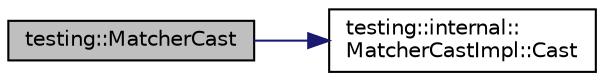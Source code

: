digraph "testing::MatcherCast"
{
  edge [fontname="Helvetica",fontsize="10",labelfontname="Helvetica",labelfontsize="10"];
  node [fontname="Helvetica",fontsize="10",shape=record];
  rankdir="LR";
  Node1172 [label="testing::MatcherCast",height=0.2,width=0.4,color="black", fillcolor="grey75", style="filled", fontcolor="black"];
  Node1172 -> Node1173 [color="midnightblue",fontsize="10",style="solid",fontname="Helvetica"];
  Node1173 [label="testing::internal::\lMatcherCastImpl::Cast",height=0.2,width=0.4,color="black", fillcolor="white", style="filled",URL="$d4/d89/classtesting_1_1internal_1_1_matcher_cast_impl.html#a488bb69a7845f9198bbb198d8dbe41a8"];
}
